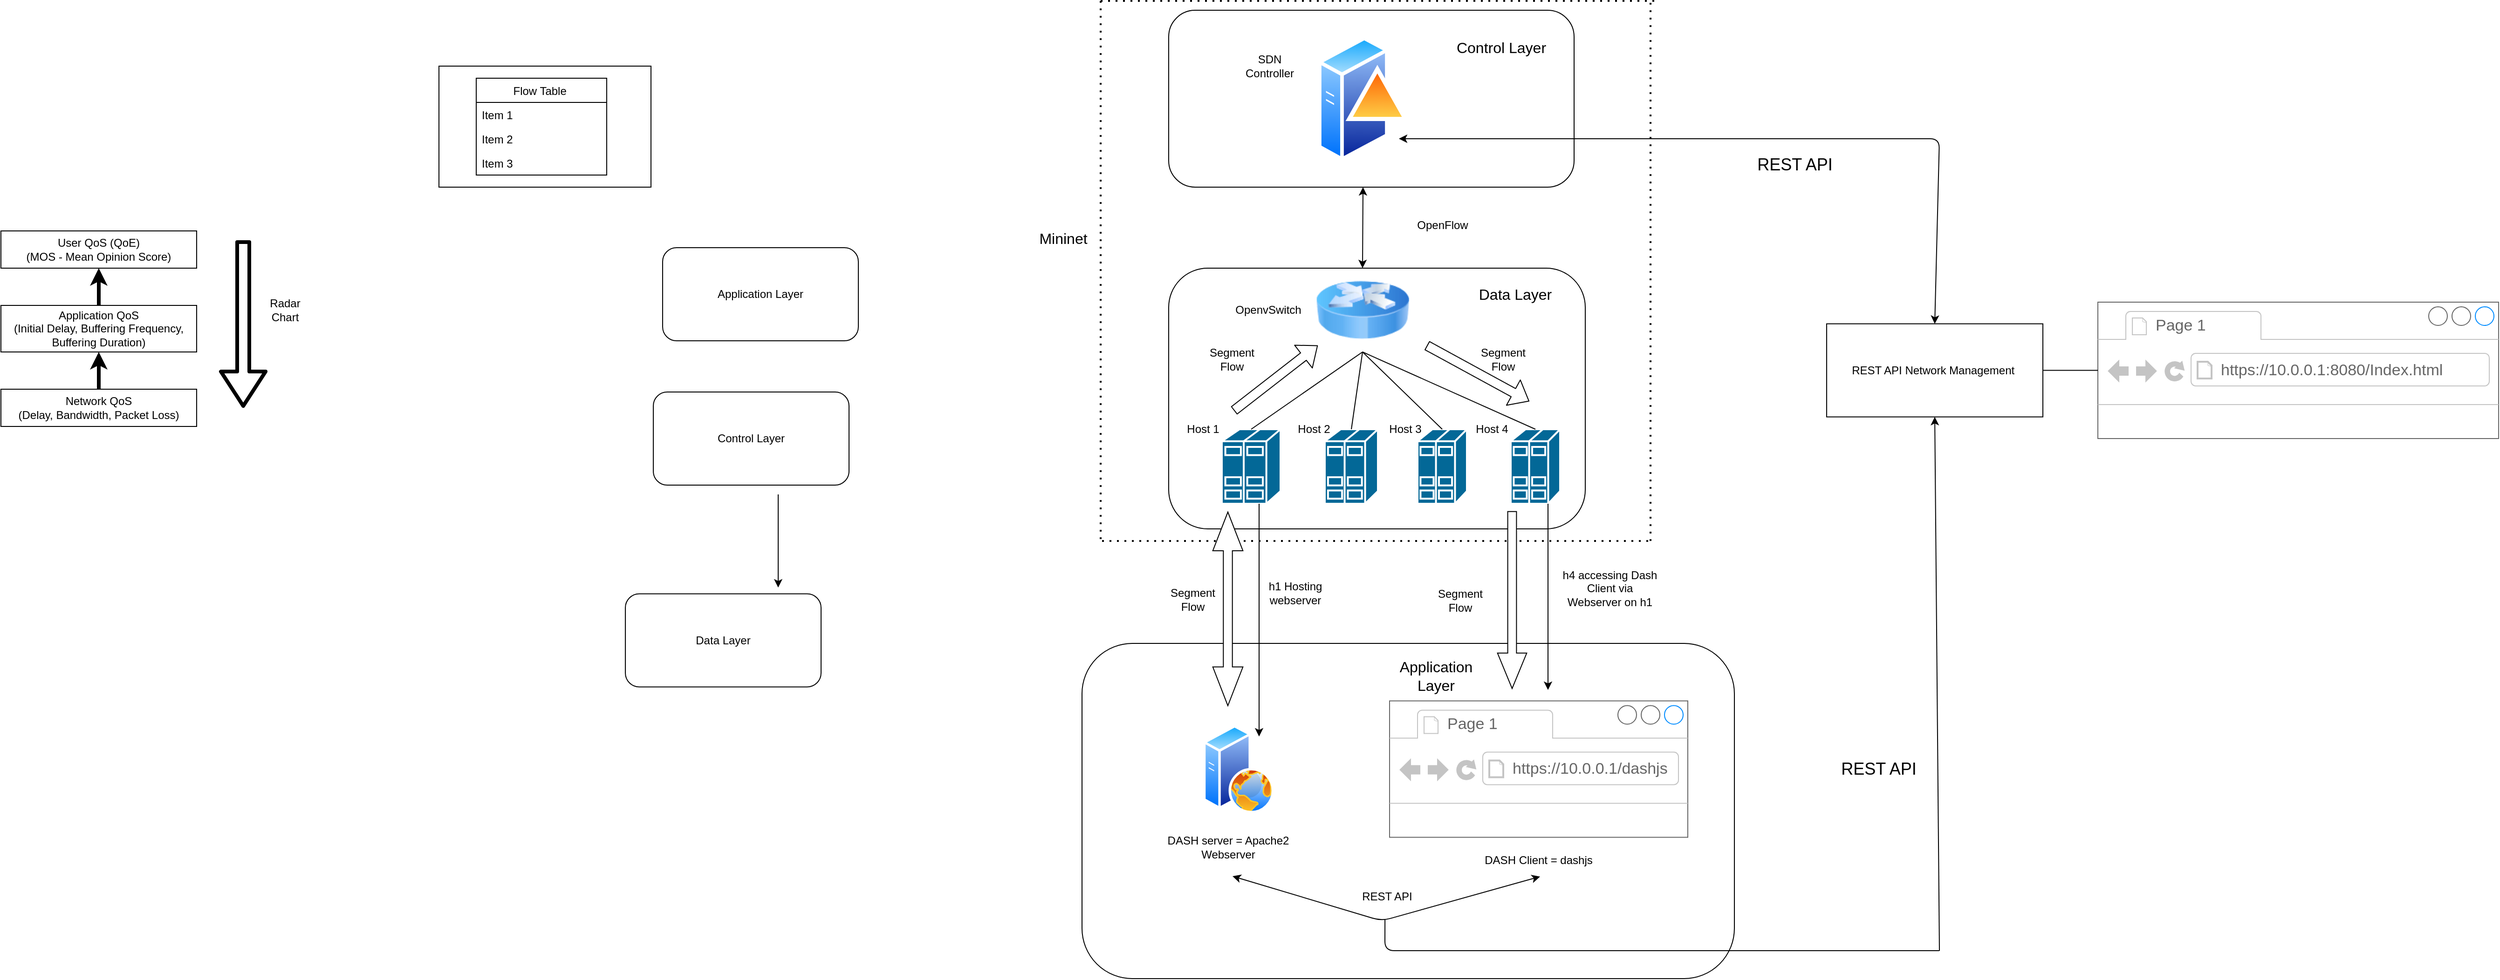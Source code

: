 <mxfile version="14.7.2" type="device"><diagram id="J62VowWL7jAZoyvOlwZC" name="Page-1"><mxGraphModel dx="3731" dy="1134" grid="1" gridSize="10" guides="1" tooltips="1" connect="1" arrows="1" fold="1" page="1" pageScale="1" pageWidth="850" pageHeight="1100" math="0" shadow="0"><root><mxCell id="0"/><mxCell id="1" parent="0"/><mxCell id="Rc9hNawXG7srM5Kod6fI-3" value="" style="rounded=1;whiteSpace=wrap;html=1;movable=1;resizable=1;rotatable=1;deletable=1;editable=1;connectable=1;" parent="1" vertex="1"><mxGeometry x="-100" y="710" width="700" height="360" as="geometry"/></mxCell><mxCell id="_3_Tq_P-B7PArioMOfRt-22" value="" style="rounded=1;whiteSpace=wrap;html=1;movable=0;resizable=0;rotatable=0;deletable=0;editable=0;connectable=0;" parent="1" vertex="1"><mxGeometry x="-7" y="30" width="435" height="190" as="geometry"/></mxCell><mxCell id="_3_Tq_P-B7PArioMOfRt-19" value="" style="rounded=1;whiteSpace=wrap;html=1;movable=0;resizable=0;rotatable=0;deletable=0;editable=0;connectable=0;" parent="1" vertex="1"><mxGeometry x="-7" y="307" width="447" height="280" as="geometry"/></mxCell><mxCell id="_3_Tq_P-B7PArioMOfRt-18" value="" style="whiteSpace=wrap;html=1;aspect=fixed;" parent="1" vertex="1"><mxGeometry x="-790" y="90" width="227.5" height="130" as="geometry"/></mxCell><mxCell id="_3_Tq_P-B7PArioMOfRt-2" value="" style="image;html=1;image=img/lib/clip_art/networking/Router_Icon_128x128.png;movable=0;resizable=0;rotatable=0;deletable=0;editable=0;connectable=0;" parent="1" vertex="1"><mxGeometry x="151" y="307" width="100" height="90" as="geometry"/></mxCell><mxCell id="_3_Tq_P-B7PArioMOfRt-3" value="" style="aspect=fixed;perimeter=ellipsePerimeter;html=1;align=center;shadow=0;dashed=0;spacingTop=3;image;image=img/lib/active_directory/domain_controller.svg;movable=0;resizable=0;rotatable=0;deletable=0;editable=0;connectable=0;" parent="1" vertex="1"><mxGeometry x="153" y="55" width="98" height="140" as="geometry"/></mxCell><mxCell id="_3_Tq_P-B7PArioMOfRt-5" value="" style="shape=mxgraph.cisco.servers.standard_host;html=1;pointerEvents=1;dashed=0;fillColor=#036897;strokeColor=#ffffff;strokeWidth=2;verticalLabelPosition=bottom;verticalAlign=top;align=center;outlineConnect=0;movable=0;resizable=0;rotatable=0;deletable=0;editable=0;connectable=0;" parent="1" vertex="1"><mxGeometry x="50" y="480" width="63" height="80" as="geometry"/></mxCell><mxCell id="_3_Tq_P-B7PArioMOfRt-6" value="" style="shape=mxgraph.cisco.servers.standard_host;html=1;pointerEvents=1;dashed=0;fillColor=#036897;strokeColor=#ffffff;strokeWidth=2;verticalLabelPosition=bottom;verticalAlign=top;align=center;outlineConnect=0;movable=0;resizable=0;rotatable=0;deletable=0;editable=0;connectable=0;" parent="1" vertex="1"><mxGeometry x="160.5" y="480" width="57" height="80" as="geometry"/></mxCell><mxCell id="_3_Tq_P-B7PArioMOfRt-7" value="" style="shape=mxgraph.cisco.servers.standard_host;html=1;pointerEvents=1;dashed=0;fillColor=#036897;strokeColor=#ffffff;strokeWidth=2;verticalLabelPosition=bottom;verticalAlign=top;align=center;outlineConnect=0;movable=0;resizable=0;rotatable=0;deletable=0;editable=0;connectable=0;" parent="1" vertex="1"><mxGeometry x="260" y="480" width="53" height="80" as="geometry"/></mxCell><mxCell id="_3_Tq_P-B7PArioMOfRt-8" value="" style="shape=mxgraph.cisco.servers.standard_host;html=1;pointerEvents=1;dashed=0;fillColor=#036897;strokeColor=#ffffff;strokeWidth=2;verticalLabelPosition=bottom;verticalAlign=top;align=center;outlineConnect=0;movable=0;resizable=0;rotatable=0;deletable=0;editable=0;connectable=0;" parent="1" vertex="1"><mxGeometry x="360" y="480" width="53" height="80" as="geometry"/></mxCell><mxCell id="_3_Tq_P-B7PArioMOfRt-10" value="" style="endArrow=none;html=1;exitX=0.5;exitY=0;exitDx=0;exitDy=0;exitPerimeter=0;entryX=0.5;entryY=1;entryDx=0;entryDy=0;movable=0;resizable=0;rotatable=0;deletable=0;editable=0;connectable=0;" parent="1" source="_3_Tq_P-B7PArioMOfRt-5" target="_3_Tq_P-B7PArioMOfRt-2" edge="1"><mxGeometry width="50" height="50" relative="1" as="geometry"><mxPoint x="209.5" y="510" as="sourcePoint"/><mxPoint x="209.5" y="400" as="targetPoint"/></mxGeometry></mxCell><mxCell id="_3_Tq_P-B7PArioMOfRt-11" value="" style="endArrow=none;html=1;exitX=0.5;exitY=0;exitDx=0;exitDy=0;exitPerimeter=0;entryX=0.5;entryY=1;entryDx=0;entryDy=0;movable=0;resizable=0;rotatable=0;deletable=0;editable=0;connectable=0;" parent="1" source="_3_Tq_P-B7PArioMOfRt-6" target="_3_Tq_P-B7PArioMOfRt-2" edge="1"><mxGeometry width="50" height="50" relative="1" as="geometry"><mxPoint x="121.5" y="490" as="sourcePoint"/><mxPoint x="220" y="410" as="targetPoint"/></mxGeometry></mxCell><mxCell id="_3_Tq_P-B7PArioMOfRt-12" value="" style="endArrow=none;html=1;exitX=0.5;exitY=0;exitDx=0;exitDy=0;exitPerimeter=0;entryX=0.5;entryY=1;entryDx=0;entryDy=0;movable=0;resizable=0;rotatable=0;deletable=0;editable=0;connectable=0;" parent="1" source="_3_Tq_P-B7PArioMOfRt-7" target="_3_Tq_P-B7PArioMOfRt-2" edge="1"><mxGeometry width="50" height="50" relative="1" as="geometry"><mxPoint x="131.5" y="500" as="sourcePoint"/><mxPoint x="230" y="420" as="targetPoint"/></mxGeometry></mxCell><mxCell id="_3_Tq_P-B7PArioMOfRt-13" value="" style="endArrow=none;html=1;exitX=0.5;exitY=0;exitDx=0;exitDy=0;exitPerimeter=0;entryX=0.5;entryY=1;entryDx=0;entryDy=0;movable=0;resizable=0;rotatable=0;deletable=0;editable=0;connectable=0;" parent="1" source="_3_Tq_P-B7PArioMOfRt-8" target="_3_Tq_P-B7PArioMOfRt-2" edge="1"><mxGeometry width="50" height="50" relative="1" as="geometry"><mxPoint x="271.5" y="490" as="sourcePoint"/><mxPoint x="220" y="410" as="targetPoint"/></mxGeometry></mxCell><mxCell id="_3_Tq_P-B7PArioMOfRt-14" value="Flow Table " style="swimlane;fontStyle=0;childLayout=stackLayout;horizontal=1;startSize=26;horizontalStack=0;resizeParent=1;resizeParentMax=0;resizeLast=0;collapsible=1;marginBottom=0;" parent="1" vertex="1"><mxGeometry x="-750" y="103" width="140" height="104" as="geometry"/></mxCell><mxCell id="_3_Tq_P-B7PArioMOfRt-15" value="Item 1" style="text;strokeColor=none;fillColor=none;align=left;verticalAlign=top;spacingLeft=4;spacingRight=4;overflow=hidden;rotatable=0;points=[[0,0.5],[1,0.5]];portConstraint=eastwest;" parent="_3_Tq_P-B7PArioMOfRt-14" vertex="1"><mxGeometry y="26" width="140" height="26" as="geometry"/></mxCell><mxCell id="_3_Tq_P-B7PArioMOfRt-16" value="Item 2" style="text;strokeColor=none;fillColor=none;align=left;verticalAlign=top;spacingLeft=4;spacingRight=4;overflow=hidden;rotatable=0;points=[[0,0.5],[1,0.5]];portConstraint=eastwest;" parent="_3_Tq_P-B7PArioMOfRt-14" vertex="1"><mxGeometry y="52" width="140" height="26" as="geometry"/></mxCell><mxCell id="_3_Tq_P-B7PArioMOfRt-17" value="Item 3" style="text;strokeColor=none;fillColor=none;align=left;verticalAlign=top;spacingLeft=4;spacingRight=4;overflow=hidden;rotatable=0;points=[[0,0.5],[1,0.5]];portConstraint=eastwest;" parent="_3_Tq_P-B7PArioMOfRt-14" vertex="1"><mxGeometry y="78" width="140" height="26" as="geometry"/></mxCell><mxCell id="_3_Tq_P-B7PArioMOfRt-20" value="&lt;font style=&quot;font-size: 16px&quot;&gt;Data Layer&lt;/font&gt;" style="text;html=1;strokeColor=none;fillColor=none;align=center;verticalAlign=middle;whiteSpace=wrap;rounded=0;movable=0;resizable=0;rotatable=0;deletable=0;editable=0;connectable=0;" parent="1" vertex="1"><mxGeometry x="320" y="320" width="90" height="30" as="geometry"/></mxCell><mxCell id="_3_Tq_P-B7PArioMOfRt-23" value="&lt;font style=&quot;font-size: 16px&quot;&gt;Control Layer&lt;/font&gt;" style="text;html=1;strokeColor=none;fillColor=none;align=center;verticalAlign=middle;whiteSpace=wrap;rounded=0;movable=0;resizable=0;rotatable=0;deletable=0;editable=0;connectable=0;" parent="1" vertex="1"><mxGeometry x="300" y="60" width="100" height="20" as="geometry"/></mxCell><mxCell id="_3_Tq_P-B7PArioMOfRt-24" value="SDN Controller" style="text;html=1;strokeColor=none;fillColor=none;align=center;verticalAlign=middle;whiteSpace=wrap;rounded=0;movable=0;resizable=0;rotatable=0;deletable=0;editable=0;connectable=0;" parent="1" vertex="1"><mxGeometry x="61.5" y="70" width="78.5" height="40" as="geometry"/></mxCell><mxCell id="_3_Tq_P-B7PArioMOfRt-25" value="OpenvSwitch" style="text;html=1;strokeColor=none;fillColor=none;align=center;verticalAlign=middle;whiteSpace=wrap;rounded=0;movable=0;resizable=0;rotatable=0;deletable=0;editable=0;connectable=0;" parent="1" vertex="1"><mxGeometry x="60" y="327" width="80" height="50" as="geometry"/></mxCell><mxCell id="_3_Tq_P-B7PArioMOfRt-26" value="Host 1" style="text;html=1;strokeColor=none;fillColor=none;align=center;verticalAlign=middle;whiteSpace=wrap;rounded=0;movable=0;resizable=0;rotatable=0;deletable=0;editable=0;connectable=0;" parent="1" vertex="1"><mxGeometry x="10" y="470" width="40" height="20" as="geometry"/></mxCell><mxCell id="_3_Tq_P-B7PArioMOfRt-27" value="Host 2" style="text;html=1;strokeColor=none;fillColor=none;align=center;verticalAlign=middle;whiteSpace=wrap;rounded=0;movable=0;resizable=0;rotatable=0;deletable=0;editable=0;connectable=0;" parent="1" vertex="1"><mxGeometry x="129" y="470" width="40" height="20" as="geometry"/></mxCell><mxCell id="_3_Tq_P-B7PArioMOfRt-28" value="Host 3" style="text;html=1;strokeColor=none;fillColor=none;align=center;verticalAlign=middle;whiteSpace=wrap;rounded=0;movable=0;resizable=0;rotatable=0;deletable=0;editable=0;connectable=0;" parent="1" vertex="1"><mxGeometry x="226.5" y="470" width="40" height="20" as="geometry"/></mxCell><mxCell id="_3_Tq_P-B7PArioMOfRt-29" value="Host 4" style="text;html=1;strokeColor=none;fillColor=none;align=center;verticalAlign=middle;whiteSpace=wrap;rounded=0;movable=0;resizable=0;rotatable=0;deletable=0;editable=0;connectable=0;" parent="1" vertex="1"><mxGeometry x="320" y="470" width="40" height="20" as="geometry"/></mxCell><mxCell id="_3_Tq_P-B7PArioMOfRt-35" value="OpenFlow" style="text;html=1;strokeColor=none;fillColor=none;align=center;verticalAlign=middle;whiteSpace=wrap;rounded=0;movable=0;resizable=0;rotatable=0;deletable=0;editable=0;connectable=0;" parent="1" vertex="1"><mxGeometry x="226.5" y="236" width="120" height="50" as="geometry"/></mxCell><mxCell id="_3_Tq_P-B7PArioMOfRt-43" value="User QoS (QoE)&lt;br&gt;(MOS - Mean Opinion Score)" style="rounded=0;whiteSpace=wrap;html=1;movable=1;resizable=1;rotatable=1;deletable=1;editable=1;connectable=1;" parent="1" vertex="1"><mxGeometry x="-1260" y="267" width="210" height="40" as="geometry"/></mxCell><mxCell id="_3_Tq_P-B7PArioMOfRt-47" value="" style="edgeStyle=orthogonalEdgeStyle;rounded=0;orthogonalLoop=1;jettySize=auto;html=1;strokeWidth=4;movable=1;resizable=1;rotatable=1;deletable=1;editable=1;connectable=1;" parent="1" source="_3_Tq_P-B7PArioMOfRt-44" target="_3_Tq_P-B7PArioMOfRt-43" edge="1"><mxGeometry relative="1" as="geometry"/></mxCell><mxCell id="_3_Tq_P-B7PArioMOfRt-44" value="Application QoS&lt;br&gt;(Initial Delay, Buffering Frequency, Buffering Duration)" style="rounded=0;whiteSpace=wrap;html=1;movable=1;resizable=1;rotatable=1;deletable=1;editable=1;connectable=1;" parent="1" vertex="1"><mxGeometry x="-1260" y="347" width="210" height="50" as="geometry"/></mxCell><mxCell id="_3_Tq_P-B7PArioMOfRt-46" style="edgeStyle=orthogonalEdgeStyle;rounded=0;orthogonalLoop=1;jettySize=auto;html=1;exitX=0.5;exitY=0;exitDx=0;exitDy=0;entryX=0.5;entryY=1;entryDx=0;entryDy=0;strokeWidth=4;movable=1;resizable=1;rotatable=1;deletable=1;editable=1;connectable=1;" parent="1" source="_3_Tq_P-B7PArioMOfRt-45" target="_3_Tq_P-B7PArioMOfRt-44" edge="1"><mxGeometry relative="1" as="geometry"/></mxCell><mxCell id="_3_Tq_P-B7PArioMOfRt-45" value="Network QoS&lt;br&gt;(Delay, Bandwidth, Packet Loss)" style="rounded=0;whiteSpace=wrap;html=1;movable=1;resizable=1;rotatable=1;deletable=1;editable=1;connectable=1;" parent="1" vertex="1"><mxGeometry x="-1260" y="437" width="210" height="40" as="geometry"/></mxCell><mxCell id="_3_Tq_P-B7PArioMOfRt-48" value="" style="shape=flexArrow;endArrow=classic;html=1;strokeWidth=4;endWidth=31;endSize=11;movable=1;resizable=1;rotatable=1;deletable=1;editable=1;connectable=1;" parent="1" edge="1"><mxGeometry width="50" height="50" relative="1" as="geometry"><mxPoint x="-1000" y="277" as="sourcePoint"/><mxPoint x="-1000" y="457" as="targetPoint"/><Array as="points"/></mxGeometry></mxCell><mxCell id="_3_Tq_P-B7PArioMOfRt-49" value="Radar Chart" style="text;html=1;strokeColor=none;fillColor=none;align=center;verticalAlign=middle;whiteSpace=wrap;rounded=0;movable=1;resizable=1;rotatable=1;deletable=1;editable=1;connectable=1;" parent="1" vertex="1"><mxGeometry x="-980" y="337" width="50" height="30" as="geometry"/></mxCell><mxCell id="Rc9hNawXG7srM5Kod6fI-4" value="&lt;font style=&quot;font-size: 16px&quot;&gt;Application Layer&lt;/font&gt;" style="text;html=1;strokeColor=none;fillColor=none;align=center;verticalAlign=middle;whiteSpace=wrap;rounded=0;movable=1;resizable=1;rotatable=1;deletable=1;editable=1;connectable=1;" parent="1" vertex="1"><mxGeometry x="230" y="735" width="100" height="20" as="geometry"/></mxCell><mxCell id="Rc9hNawXG7srM5Kod6fI-9" value="" style="endArrow=none;dashed=1;html=1;dashPattern=1 3;strokeWidth=2;movable=0;resizable=0;rotatable=0;deletable=0;editable=0;connectable=0;" parent="1" edge="1"><mxGeometry width="50" height="50" relative="1" as="geometry"><mxPoint x="-78.5" y="600" as="sourcePoint"/><mxPoint x="511.5" y="600" as="targetPoint"/></mxGeometry></mxCell><mxCell id="Rc9hNawXG7srM5Kod6fI-10" value="" style="endArrow=none;dashed=1;html=1;dashPattern=1 3;strokeWidth=2;movable=0;resizable=0;rotatable=0;deletable=0;editable=0;connectable=0;" parent="1" edge="1"><mxGeometry width="50" height="50" relative="1" as="geometry"><mxPoint x="-78.5" y="600" as="sourcePoint"/><mxPoint x="511.5" y="600" as="targetPoint"/></mxGeometry></mxCell><mxCell id="Rc9hNawXG7srM5Kod6fI-13" value="&lt;font style=&quot;font-size: 16px&quot;&gt;Mininet&lt;/font&gt;" style="text;html=1;strokeColor=none;fillColor=none;align=center;verticalAlign=middle;whiteSpace=wrap;rounded=0;movable=0;resizable=0;rotatable=0;deletable=0;editable=0;connectable=0;" parent="1" vertex="1"><mxGeometry x="-150" y="260" width="60" height="30" as="geometry"/></mxCell><mxCell id="Rc9hNawXG7srM5Kod6fI-14" value="" style="endArrow=none;dashed=1;html=1;dashPattern=1 3;strokeWidth=2;movable=0;resizable=0;rotatable=0;deletable=0;editable=0;connectable=0;" parent="1" edge="1"><mxGeometry width="50" height="50" relative="1" as="geometry"><mxPoint x="-80" y="20" as="sourcePoint"/><mxPoint x="-80" y="600" as="targetPoint"/></mxGeometry></mxCell><mxCell id="Rc9hNawXG7srM5Kod6fI-15" value="" style="endArrow=none;dashed=1;html=1;dashPattern=1 3;strokeWidth=2;movable=0;resizable=0;rotatable=0;deletable=0;editable=0;connectable=0;" parent="1" edge="1"><mxGeometry width="50" height="50" relative="1" as="geometry"><mxPoint x="-80" y="20" as="sourcePoint"/><mxPoint x="520" y="20" as="targetPoint"/></mxGeometry></mxCell><mxCell id="Rc9hNawXG7srM5Kod6fI-16" value="" style="endArrow=none;dashed=1;html=1;dashPattern=1 3;strokeWidth=2;movable=0;resizable=0;rotatable=0;deletable=0;editable=0;connectable=0;" parent="1" edge="1"><mxGeometry width="50" height="50" relative="1" as="geometry"><mxPoint x="510" y="600" as="sourcePoint"/><mxPoint x="510" y="20" as="targetPoint"/></mxGeometry></mxCell><mxCell id="Rc9hNawXG7srM5Kod6fI-17" value="" style="aspect=fixed;perimeter=ellipsePerimeter;html=1;align=center;shadow=0;dashed=0;spacingTop=3;image;image=img/lib/active_directory/web_server.svg;movable=1;resizable=1;rotatable=1;deletable=1;editable=1;connectable=1;" parent="1" vertex="1"><mxGeometry x="30" y="797.5" width="76" height="95" as="geometry"/></mxCell><mxCell id="Rc9hNawXG7srM5Kod6fI-18" value="" style="strokeWidth=1;shadow=0;dashed=0;align=center;html=1;shape=mxgraph.mockup.containers.browserWindow;rSize=0;strokeColor=#666666;strokeColor2=#008cff;strokeColor3=#c4c4c4;mainText=,;recursiveResize=0;movable=1;resizable=1;rotatable=1;deletable=1;editable=1;connectable=1;" parent="1" vertex="1"><mxGeometry x="230" y="771.75" width="320" height="146.5" as="geometry"/></mxCell><mxCell id="Rc9hNawXG7srM5Kod6fI-19" value="Page 1" style="strokeWidth=1;shadow=0;dashed=0;align=center;html=1;shape=mxgraph.mockup.containers.anchor;fontSize=17;fontColor=#666666;align=left;movable=1;resizable=1;rotatable=1;deletable=1;editable=1;connectable=1;" parent="Rc9hNawXG7srM5Kod6fI-18" vertex="1"><mxGeometry x="60" y="12" width="110" height="26" as="geometry"/></mxCell><mxCell id="Rc9hNawXG7srM5Kod6fI-20" value="https://10.0.0.1/dashjs" style="strokeWidth=1;shadow=0;dashed=0;align=center;html=1;shape=mxgraph.mockup.containers.anchor;rSize=0;fontSize=17;fontColor=#666666;align=left;movable=1;resizable=1;rotatable=1;deletable=1;editable=1;connectable=1;" parent="Rc9hNawXG7srM5Kod6fI-18" vertex="1"><mxGeometry x="130" y="60" width="250" height="26" as="geometry"/></mxCell><mxCell id="Rc9hNawXG7srM5Kod6fI-24" value="" style="endArrow=classic;startArrow=classic;html=1;entryX=0.024;entryY=0.493;entryDx=0;entryDy=0;entryPerimeter=0;movable=1;resizable=1;rotatable=1;deletable=1;editable=1;connectable=1;" parent="1" edge="1"><mxGeometry width="50" height="50" relative="1" as="geometry"><mxPoint x="391.5" y="960.43" as="sourcePoint"/><mxPoint x="61.5" y="960.005" as="targetPoint"/><Array as="points"><mxPoint x="221.5" y="1008"/></Array></mxGeometry></mxCell><mxCell id="Rc9hNawXG7srM5Kod6fI-25" value="REST API" style="text;html=1;strokeColor=none;fillColor=none;align=center;verticalAlign=middle;whiteSpace=wrap;rounded=0;movable=1;resizable=1;rotatable=1;deletable=1;editable=1;connectable=1;" parent="1" vertex="1"><mxGeometry x="195" y="958" width="65" height="48" as="geometry"/></mxCell><mxCell id="Rc9hNawXG7srM5Kod6fI-32" value="DASH server = Apache2 Webserver" style="text;html=1;strokeColor=none;fillColor=none;align=center;verticalAlign=middle;whiteSpace=wrap;rounded=0;movable=1;resizable=1;rotatable=1;deletable=1;editable=1;connectable=1;" parent="1" vertex="1"><mxGeometry x="-15" y="900" width="144" height="58" as="geometry"/></mxCell><mxCell id="Rc9hNawXG7srM5Kod6fI-33" value="DASH Client = dashjs" style="text;html=1;strokeColor=none;fillColor=none;align=center;verticalAlign=middle;whiteSpace=wrap;rounded=0;movable=1;resizable=1;rotatable=1;deletable=1;editable=1;connectable=1;" parent="1" vertex="1"><mxGeometry x="330" y="928" width="120" height="30" as="geometry"/></mxCell><mxCell id="Rc9hNawXG7srM5Kod6fI-34" value="" style="shape=singleArrow;whiteSpace=wrap;html=1;rotation=90;movable=0;resizable=0;rotatable=0;deletable=0;editable=0;connectable=0;" parent="1" vertex="1"><mxGeometry x="266.5" y="647.71" width="190" height="31.34" as="geometry"/></mxCell><mxCell id="Rc9hNawXG7srM5Kod6fI-37" value="" style="shape=doubleArrow;whiteSpace=wrap;html=1;rotation=-90;movable=0;resizable=0;rotatable=0;deletable=0;editable=0;connectable=0;" parent="1" vertex="1"><mxGeometry x="-47.5" y="656.76" width="208" height="32.29" as="geometry"/></mxCell><mxCell id="Rc9hNawXG7srM5Kod6fI-38" value="" style="endArrow=classic;startArrow=classic;html=1;exitX=0.5;exitY=0;exitDx=0;exitDy=0;movable=0;resizable=0;rotatable=0;deletable=0;editable=0;connectable=0;" parent="1" source="_3_Tq_P-B7PArioMOfRt-2" edge="1"><mxGeometry width="50" height="50" relative="1" as="geometry"><mxPoint x="201.5" y="280" as="sourcePoint"/><mxPoint x="201.5" y="220" as="targetPoint"/></mxGeometry></mxCell><mxCell id="Rc9hNawXG7srM5Kod6fI-41" value="" style="shape=flexArrow;endArrow=classic;html=1;movable=0;resizable=0;rotatable=0;deletable=0;editable=0;connectable=0;" parent="1" edge="1"><mxGeometry width="50" height="50" relative="1" as="geometry"><mxPoint x="63" y="460" as="sourcePoint"/><mxPoint x="153" y="390" as="targetPoint"/></mxGeometry></mxCell><mxCell id="Rc9hNawXG7srM5Kod6fI-42" value="" style="shape=flexArrow;endArrow=classic;html=1;movable=0;resizable=0;rotatable=0;deletable=0;editable=0;connectable=0;" parent="1" edge="1"><mxGeometry width="50" height="50" relative="1" as="geometry"><mxPoint x="270" y="390" as="sourcePoint"/><mxPoint x="380" y="450" as="targetPoint"/></mxGeometry></mxCell><mxCell id="Rc9hNawXG7srM5Kod6fI-43" value="" style="endArrow=classic;html=1;movable=0;resizable=0;rotatable=0;deletable=0;editable=0;connectable=0;" parent="1" edge="1"><mxGeometry width="50" height="50" relative="1" as="geometry"><mxPoint x="90" y="560" as="sourcePoint"/><mxPoint x="90" y="810" as="targetPoint"/></mxGeometry></mxCell><mxCell id="Rc9hNawXG7srM5Kod6fI-44" value="" style="endArrow=classic;html=1;movable=0;resizable=0;rotatable=0;deletable=0;editable=0;connectable=0;" parent="1" edge="1"><mxGeometry width="50" height="50" relative="1" as="geometry"><mxPoint x="400" y="560" as="sourcePoint"/><mxPoint x="400" y="760" as="targetPoint"/></mxGeometry></mxCell><mxCell id="Rc9hNawXG7srM5Kod6fI-45" value="Segment Flow" style="text;html=1;strokeColor=none;fillColor=none;align=center;verticalAlign=middle;whiteSpace=wrap;rounded=0;movable=0;resizable=0;rotatable=0;deletable=0;editable=0;connectable=0;" parent="1" vertex="1"><mxGeometry x="22" y="390" width="78" height="30" as="geometry"/></mxCell><mxCell id="Rc9hNawXG7srM5Kod6fI-49" value="Segment Flow" style="text;html=1;strokeColor=none;fillColor=none;align=center;verticalAlign=middle;whiteSpace=wrap;rounded=0;movable=0;resizable=0;rotatable=0;deletable=0;editable=0;connectable=0;" parent="1" vertex="1"><mxGeometry x="313" y="390" width="78" height="30" as="geometry"/></mxCell><mxCell id="Rc9hNawXG7srM5Kod6fI-50" value="Segment Flow" style="text;html=1;strokeColor=none;fillColor=none;align=center;verticalAlign=middle;whiteSpace=wrap;rounded=0;movable=0;resizable=0;rotatable=0;deletable=0;editable=0;connectable=0;" parent="1" vertex="1"><mxGeometry x="-20" y="647.71" width="78" height="30" as="geometry"/></mxCell><mxCell id="Rc9hNawXG7srM5Kod6fI-51" value="Segment Flow" style="text;html=1;strokeColor=none;fillColor=none;align=center;verticalAlign=middle;whiteSpace=wrap;rounded=0;movable=0;resizable=0;rotatable=0;deletable=0;editable=0;connectable=0;" parent="1" vertex="1"><mxGeometry x="266.5" y="649.05" width="78" height="30" as="geometry"/></mxCell><mxCell id="Rc9hNawXG7srM5Kod6fI-52" value="h1 Hosting webserver" style="text;html=1;strokeColor=none;fillColor=none;align=center;verticalAlign=middle;whiteSpace=wrap;rounded=0;movable=0;resizable=0;rotatable=0;deletable=0;editable=0;connectable=0;" parent="1" vertex="1"><mxGeometry x="96.5" y="640" width="64" height="31" as="geometry"/></mxCell><mxCell id="Rc9hNawXG7srM5Kod6fI-54" value="h4 accessing Dash Client via Webserver on h1" style="text;html=1;strokeColor=none;fillColor=none;align=center;verticalAlign=middle;whiteSpace=wrap;rounded=0;movable=0;resizable=0;rotatable=0;deletable=0;editable=0;connectable=0;" parent="1" vertex="1"><mxGeometry x="413" y="623.47" width="107" height="54.24" as="geometry"/></mxCell><mxCell id="Nzw8JbQi4uFGoJeebMeY-15" value="" style="strokeWidth=1;shadow=0;dashed=0;align=center;html=1;shape=mxgraph.mockup.containers.browserWindow;rSize=0;strokeColor=#666666;strokeColor2=#008cff;strokeColor3=#c4c4c4;mainText=,;recursiveResize=0;movable=1;resizable=1;rotatable=1;deletable=1;editable=1;connectable=1;" parent="1" vertex="1"><mxGeometry x="990" y="343.5" width="430" height="146.5" as="geometry"/></mxCell><mxCell id="Nzw8JbQi4uFGoJeebMeY-16" value="Page 1" style="strokeWidth=1;shadow=0;dashed=0;align=center;html=1;shape=mxgraph.mockup.containers.anchor;fontSize=17;fontColor=#666666;align=left;movable=1;resizable=1;rotatable=1;deletable=1;editable=1;connectable=1;" parent="Nzw8JbQi4uFGoJeebMeY-15" vertex="1"><mxGeometry x="60" y="12" width="110" height="26" as="geometry"/></mxCell><mxCell id="Nzw8JbQi4uFGoJeebMeY-17" value="https://10.0.0.1:8080/Index.html" style="strokeWidth=1;shadow=0;dashed=0;align=center;html=1;shape=mxgraph.mockup.containers.anchor;rSize=0;fontSize=17;fontColor=#666666;align=left;movable=1;resizable=1;rotatable=1;deletable=1;editable=1;connectable=1;" parent="Nzw8JbQi4uFGoJeebMeY-15" vertex="1"><mxGeometry x="130" y="60" width="250" height="26" as="geometry"/></mxCell><mxCell id="Nzw8JbQi4uFGoJeebMeY-19" value="REST API Network Management&amp;nbsp;" style="rounded=0;whiteSpace=wrap;html=1;" parent="1" vertex="1"><mxGeometry x="699" y="366.75" width="232" height="100" as="geometry"/></mxCell><mxCell id="Nzw8JbQi4uFGoJeebMeY-24" value="" style="endArrow=none;html=1;" parent="1" edge="1"><mxGeometry width="50" height="50" relative="1" as="geometry"><mxPoint x="820" y="1040" as="sourcePoint"/><mxPoint x="225.07" y="1006" as="targetPoint"/><Array as="points"><mxPoint x="225" y="1040"/></Array></mxGeometry></mxCell><mxCell id="Nzw8JbQi4uFGoJeebMeY-27" value="" style="endArrow=none;html=1;exitX=1;exitY=0.5;exitDx=0;exitDy=0;" parent="1" source="Nzw8JbQi4uFGoJeebMeY-19" target="Nzw8JbQi4uFGoJeebMeY-15" edge="1"><mxGeometry width="50" height="50" relative="1" as="geometry"><mxPoint x="860" y="380" as="sourcePoint"/><mxPoint x="910" y="330" as="targetPoint"/></mxGeometry></mxCell><mxCell id="Nzw8JbQi4uFGoJeebMeY-29" value="" style="endArrow=classic;html=1;entryX=0.5;entryY=1;entryDx=0;entryDy=0;" parent="1" target="Nzw8JbQi4uFGoJeebMeY-19" edge="1"><mxGeometry width="50" height="50" relative="1" as="geometry"><mxPoint x="820" y="1040" as="sourcePoint"/><mxPoint x="820" y="928" as="targetPoint"/></mxGeometry></mxCell><mxCell id="Nzw8JbQi4uFGoJeebMeY-30" value="&lt;font style=&quot;font-size: 18px&quot;&gt;REST API&lt;/font&gt;" style="text;html=1;strokeColor=none;fillColor=none;align=center;verticalAlign=middle;whiteSpace=wrap;rounded=0;movable=1;resizable=1;rotatable=1;deletable=1;editable=1;connectable=1;" parent="1" vertex="1"><mxGeometry x="590" y="172" width="150" height="48" as="geometry"/></mxCell><mxCell id="Nzw8JbQi4uFGoJeebMeY-31" value="" style="endArrow=classic;startArrow=classic;html=1;entryX=0.5;entryY=0;entryDx=0;entryDy=0;" parent="1" target="Nzw8JbQi4uFGoJeebMeY-19" edge="1"><mxGeometry width="50" height="50" relative="1" as="geometry"><mxPoint x="240" y="168" as="sourcePoint"/><mxPoint x="820" y="350" as="targetPoint"/><Array as="points"><mxPoint x="820" y="168"/></Array></mxGeometry></mxCell><mxCell id="Nzw8JbQi4uFGoJeebMeY-32" value="&lt;font style=&quot;font-size: 18px&quot;&gt;REST API&lt;/font&gt;" style="text;html=1;strokeColor=none;fillColor=none;align=center;verticalAlign=middle;whiteSpace=wrap;rounded=0;movable=1;resizable=1;rotatable=1;deletable=1;editable=1;connectable=1;" parent="1" vertex="1"><mxGeometry x="680" y="821" width="150" height="48" as="geometry"/></mxCell><mxCell id="SsIZnJUOEMD1BTWHkNsN-1" value="Application Layer" style="rounded=1;whiteSpace=wrap;html=1;" vertex="1" parent="1"><mxGeometry x="-550" y="285" width="210" height="100" as="geometry"/></mxCell><mxCell id="SsIZnJUOEMD1BTWHkNsN-2" value="Control Layer" style="rounded=1;whiteSpace=wrap;html=1;" vertex="1" parent="1"><mxGeometry x="-560" y="440" width="210" height="100" as="geometry"/></mxCell><mxCell id="SsIZnJUOEMD1BTWHkNsN-3" value="Data Layer" style="rounded=1;whiteSpace=wrap;html=1;" vertex="1" parent="1"><mxGeometry x="-590" y="656.76" width="210" height="100" as="geometry"/></mxCell><mxCell id="SsIZnJUOEMD1BTWHkNsN-4" value="" style="endArrow=classic;html=1;" edge="1" parent="1"><mxGeometry width="50" height="50" relative="1" as="geometry"><mxPoint x="-426" y="550" as="sourcePoint"/><mxPoint x="-426" y="650" as="targetPoint"/></mxGeometry></mxCell></root></mxGraphModel></diagram></mxfile>